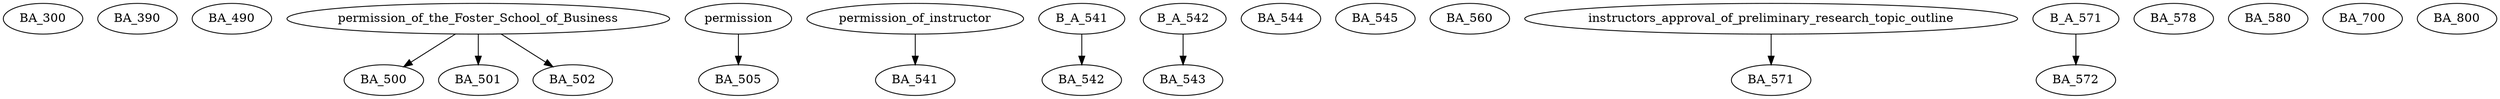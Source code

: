 digraph G {
    BA_300;
    BA_390;
    BA_490;
    edge [color=black];
    permission_of_the_Foster_School_of_Business -> BA_500;
    edge [color=black];
    permission_of_the_Foster_School_of_Business -> BA_501;
    edge [color=black];
    permission_of_the_Foster_School_of_Business -> BA_502;
    edge [color=black];
    permission -> BA_505;
    edge [color=black];
    permission_of_instructor -> BA_541;
    edge [color=black];
    B_A_541 -> BA_542;
    edge [color=black];
    B_A_542 -> BA_543;
    BA_544;
    BA_545;
    BA_560;
    edge [color=black];
    instructors_approval_of_preliminary_research_topic_outline -> BA_571;
    edge [color=black];
    B_A_571 -> BA_572;
    BA_578;
    BA_580;
    BA_700;
    BA_800;
}
